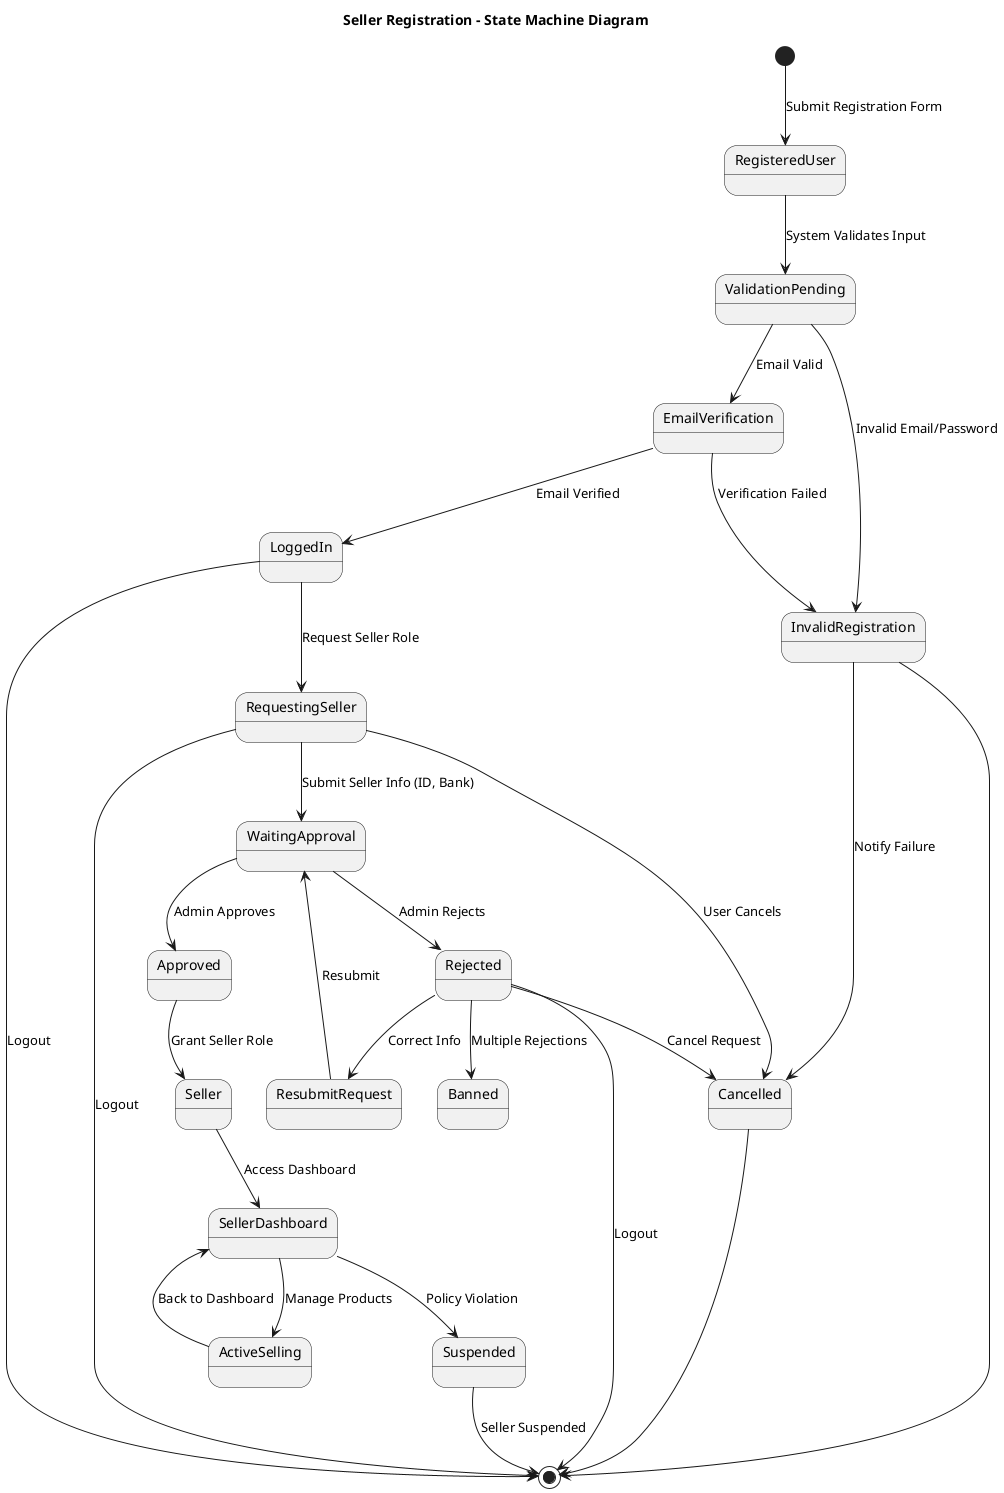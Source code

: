 @startuml register seller
title Seller Registration - State Machine Diagram

[*] --> RegisteredUser : Submit Registration Form
RegisteredUser --> ValidationPending : System Validates Input
ValidationPending --> EmailVerification : Email Valid
EmailVerification --> LoggedIn : Email Verified
EmailVerification --> InvalidRegistration : Verification Failed

ValidationPending --> InvalidRegistration : Invalid Email/Password
InvalidRegistration --> Cancelled : Notify Failure
InvalidRegistration --> [*]

LoggedIn --> RequestingSeller : Request Seller Role
LoggedIn --> [*] : Logout

RequestingSeller --> WaitingApproval : Submit Seller Info (ID, Bank)
RequestingSeller --> Cancelled : User Cancels
RequestingSeller --> [*] : Logout

WaitingApproval --> Approved : Admin Approves
Approved --> Seller : Grant Seller Role
Seller --> SellerDashboard : Access Dashboard
SellerDashboard --> ActiveSelling : Manage Products
ActiveSelling --> SellerDashboard : Back to Dashboard

WaitingApproval --> Rejected : Admin Rejects
Rejected --> ResubmitRequest : Correct Info
Rejected --> Banned : Multiple Rejections
Rejected --> Cancelled : Cancel Request
Rejected --> [*] : Logout

ResubmitRequest --> WaitingApproval : Resubmit
Cancelled --> [*]
Suspended --> [*] : Seller Suspended

SellerDashboard --> Suspended : Policy Violation